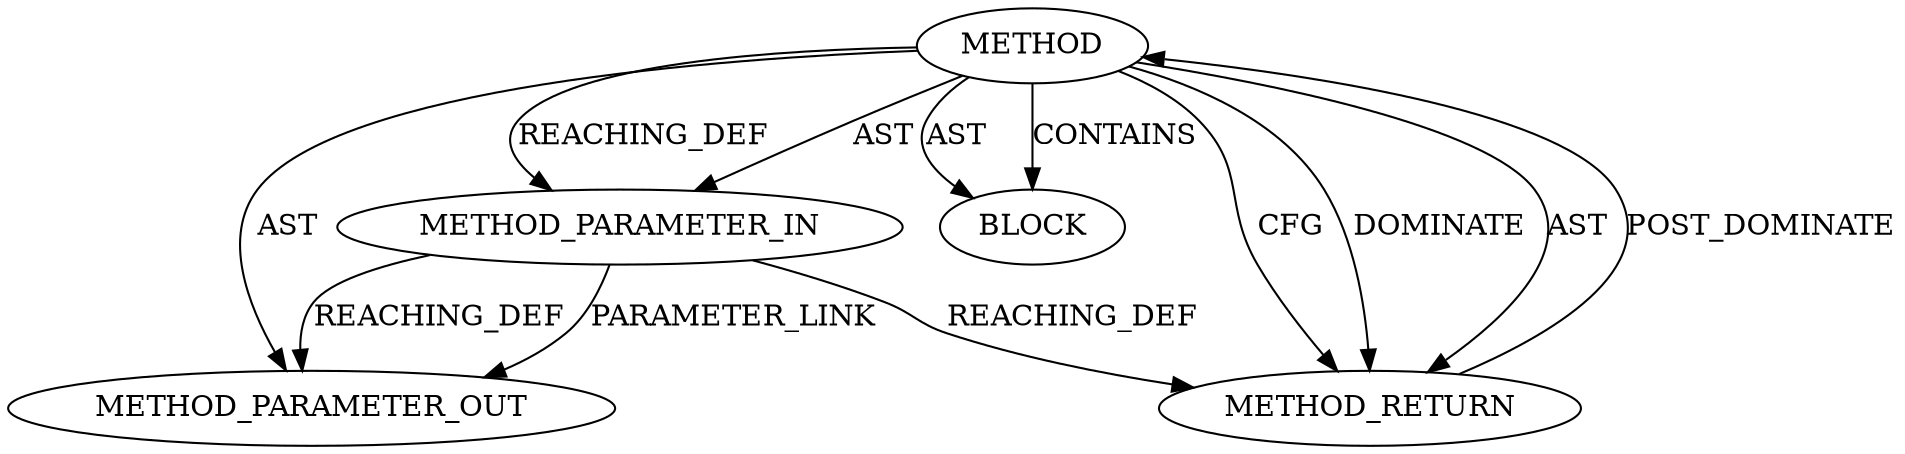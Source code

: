 digraph {
  19451 [label=METHOD AST_PARENT_TYPE="NAMESPACE_BLOCK" AST_PARENT_FULL_NAME="<global>" ORDER=0 CODE="<empty>" FULL_NAME="refcount_dec_and_test" IS_EXTERNAL=true FILENAME="<empty>" SIGNATURE="" NAME="refcount_dec_and_test"]
  21797 [label=METHOD_PARAMETER_OUT ORDER=1 CODE="p1" IS_VARIADIC=false TYPE_FULL_NAME="ANY" EVALUATION_STRATEGY="BY_VALUE" INDEX=1 NAME="p1"]
  19452 [label=METHOD_PARAMETER_IN ORDER=1 CODE="p1" IS_VARIADIC=false TYPE_FULL_NAME="ANY" EVALUATION_STRATEGY="BY_VALUE" INDEX=1 NAME="p1"]
  19453 [label=BLOCK ORDER=1 ARGUMENT_INDEX=1 CODE="<empty>" TYPE_FULL_NAME="ANY"]
  19454 [label=METHOD_RETURN ORDER=2 CODE="RET" TYPE_FULL_NAME="ANY" EVALUATION_STRATEGY="BY_VALUE"]
  19451 -> 19453 [label=AST ]
  19452 -> 21797 [label=REACHING_DEF VARIABLE="p1"]
  19451 -> 19452 [label=REACHING_DEF VARIABLE=""]
  19451 -> 19454 [label=CFG ]
  19451 -> 19453 [label=CONTAINS ]
  19451 -> 19452 [label=AST ]
  19451 -> 19454 [label=DOMINATE ]
  19451 -> 21797 [label=AST ]
  19452 -> 19454 [label=REACHING_DEF VARIABLE="p1"]
  19451 -> 19454 [label=AST ]
  19454 -> 19451 [label=POST_DOMINATE ]
  19452 -> 21797 [label=PARAMETER_LINK ]
}
